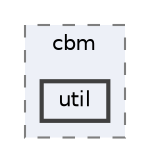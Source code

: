 digraph "repository/cbm/src/test/java/com/sterlite/cal/cbm/util"
{
 // LATEX_PDF_SIZE
  bgcolor="transparent";
  edge [fontname=Helvetica,fontsize=10,labelfontname=Helvetica,labelfontsize=10];
  node [fontname=Helvetica,fontsize=10,shape=box,height=0.2,width=0.4];
  compound=true
  subgraph clusterdir_f8d6c27a5b53045059a7f2ef24193a15 {
    graph [ bgcolor="#edf0f7", pencolor="grey50", label="cbm", fontname=Helvetica,fontsize=10 style="filled,dashed", URL="dir_f8d6c27a5b53045059a7f2ef24193a15.html",tooltip=""]
  dir_2616e732cee6a30f4fee7432baeeb3ec [label="util", fillcolor="#edf0f7", color="grey25", style="filled,bold", URL="dir_2616e732cee6a30f4fee7432baeeb3ec.html",tooltip=""];
  }
}
